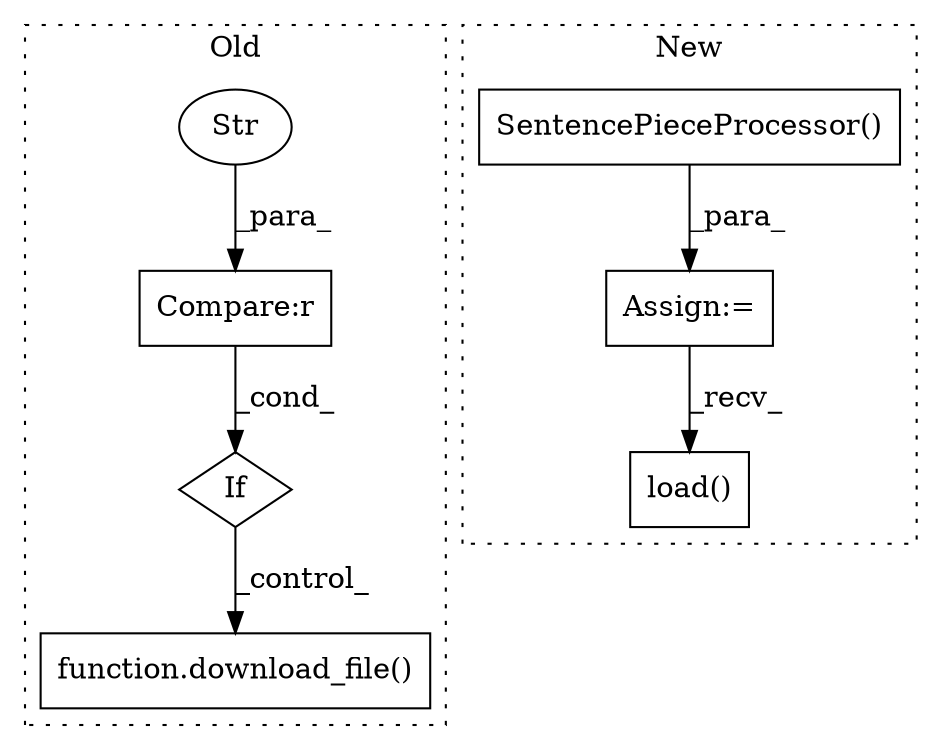 digraph G {
subgraph cluster0 {
1 [label="If" a="96" s="2843" l="3" shape="diamond"];
4 [label="function.download_file()" a="75" s="2881" l="137" shape="box"];
6 [label="Compare:r" a="40" s="2846" l="25" shape="box"];
7 [label="Str" a="66" s="2846" l="14" shape="ellipse"];
label = "Old";
style="dotted";
}
subgraph cluster1 {
2 [label="SentencePieceProcessor()" a="75" s="2793" l="28" shape="box"];
3 [label="Assign:=" a="68" s="2790" l="3" shape="box"];
5 [label="load()" a="75" s="2826,2856" l="15,1" shape="box"];
label = "New";
style="dotted";
}
1 -> 4 [label="_control_"];
2 -> 3 [label="_para_"];
3 -> 5 [label="_recv_"];
6 -> 1 [label="_cond_"];
7 -> 6 [label="_para_"];
}